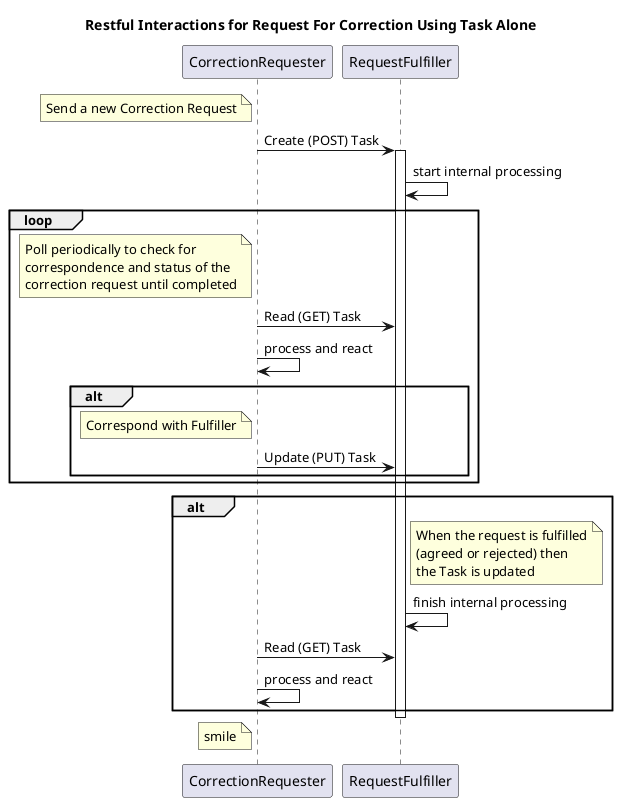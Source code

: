 @startuml
title Restful Interactions for Request For Correction Using Task Alone


note left of CorrectionRequester
Send a new Correction Request
end note
CorrectionRequester->RequestFulfiller: Create (POST) Task
activate RequestFulfiller
RequestFulfiller->RequestFulfiller: start internal processing


loop
note left of CorrectionRequester
Poll periodically to check for 
correspondence and status of the 
correction request until completed
end note
CorrectionRequester->RequestFulfiller: Read (GET) Task
CorrectionRequester -> CorrectionRequester: process and react
alt
note left of CorrectionRequester
Correspond with Fulfiller
end note
CorrectionRequester->RequestFulfiller: Update (PUT) Task
end

end

alt
note right of RequestFulfiller
When the request is fulfilled
(agreed or rejected) then 
the Task is updated
end note
RequestFulfiller->RequestFulfiller: finish internal processing
CorrectionRequester->RequestFulfiller: Read (GET) Task
CorrectionRequester -> CorrectionRequester: process and react
end

Deactivate RequestFulfiller
note left of CorrectionRequester: smile
@enduml